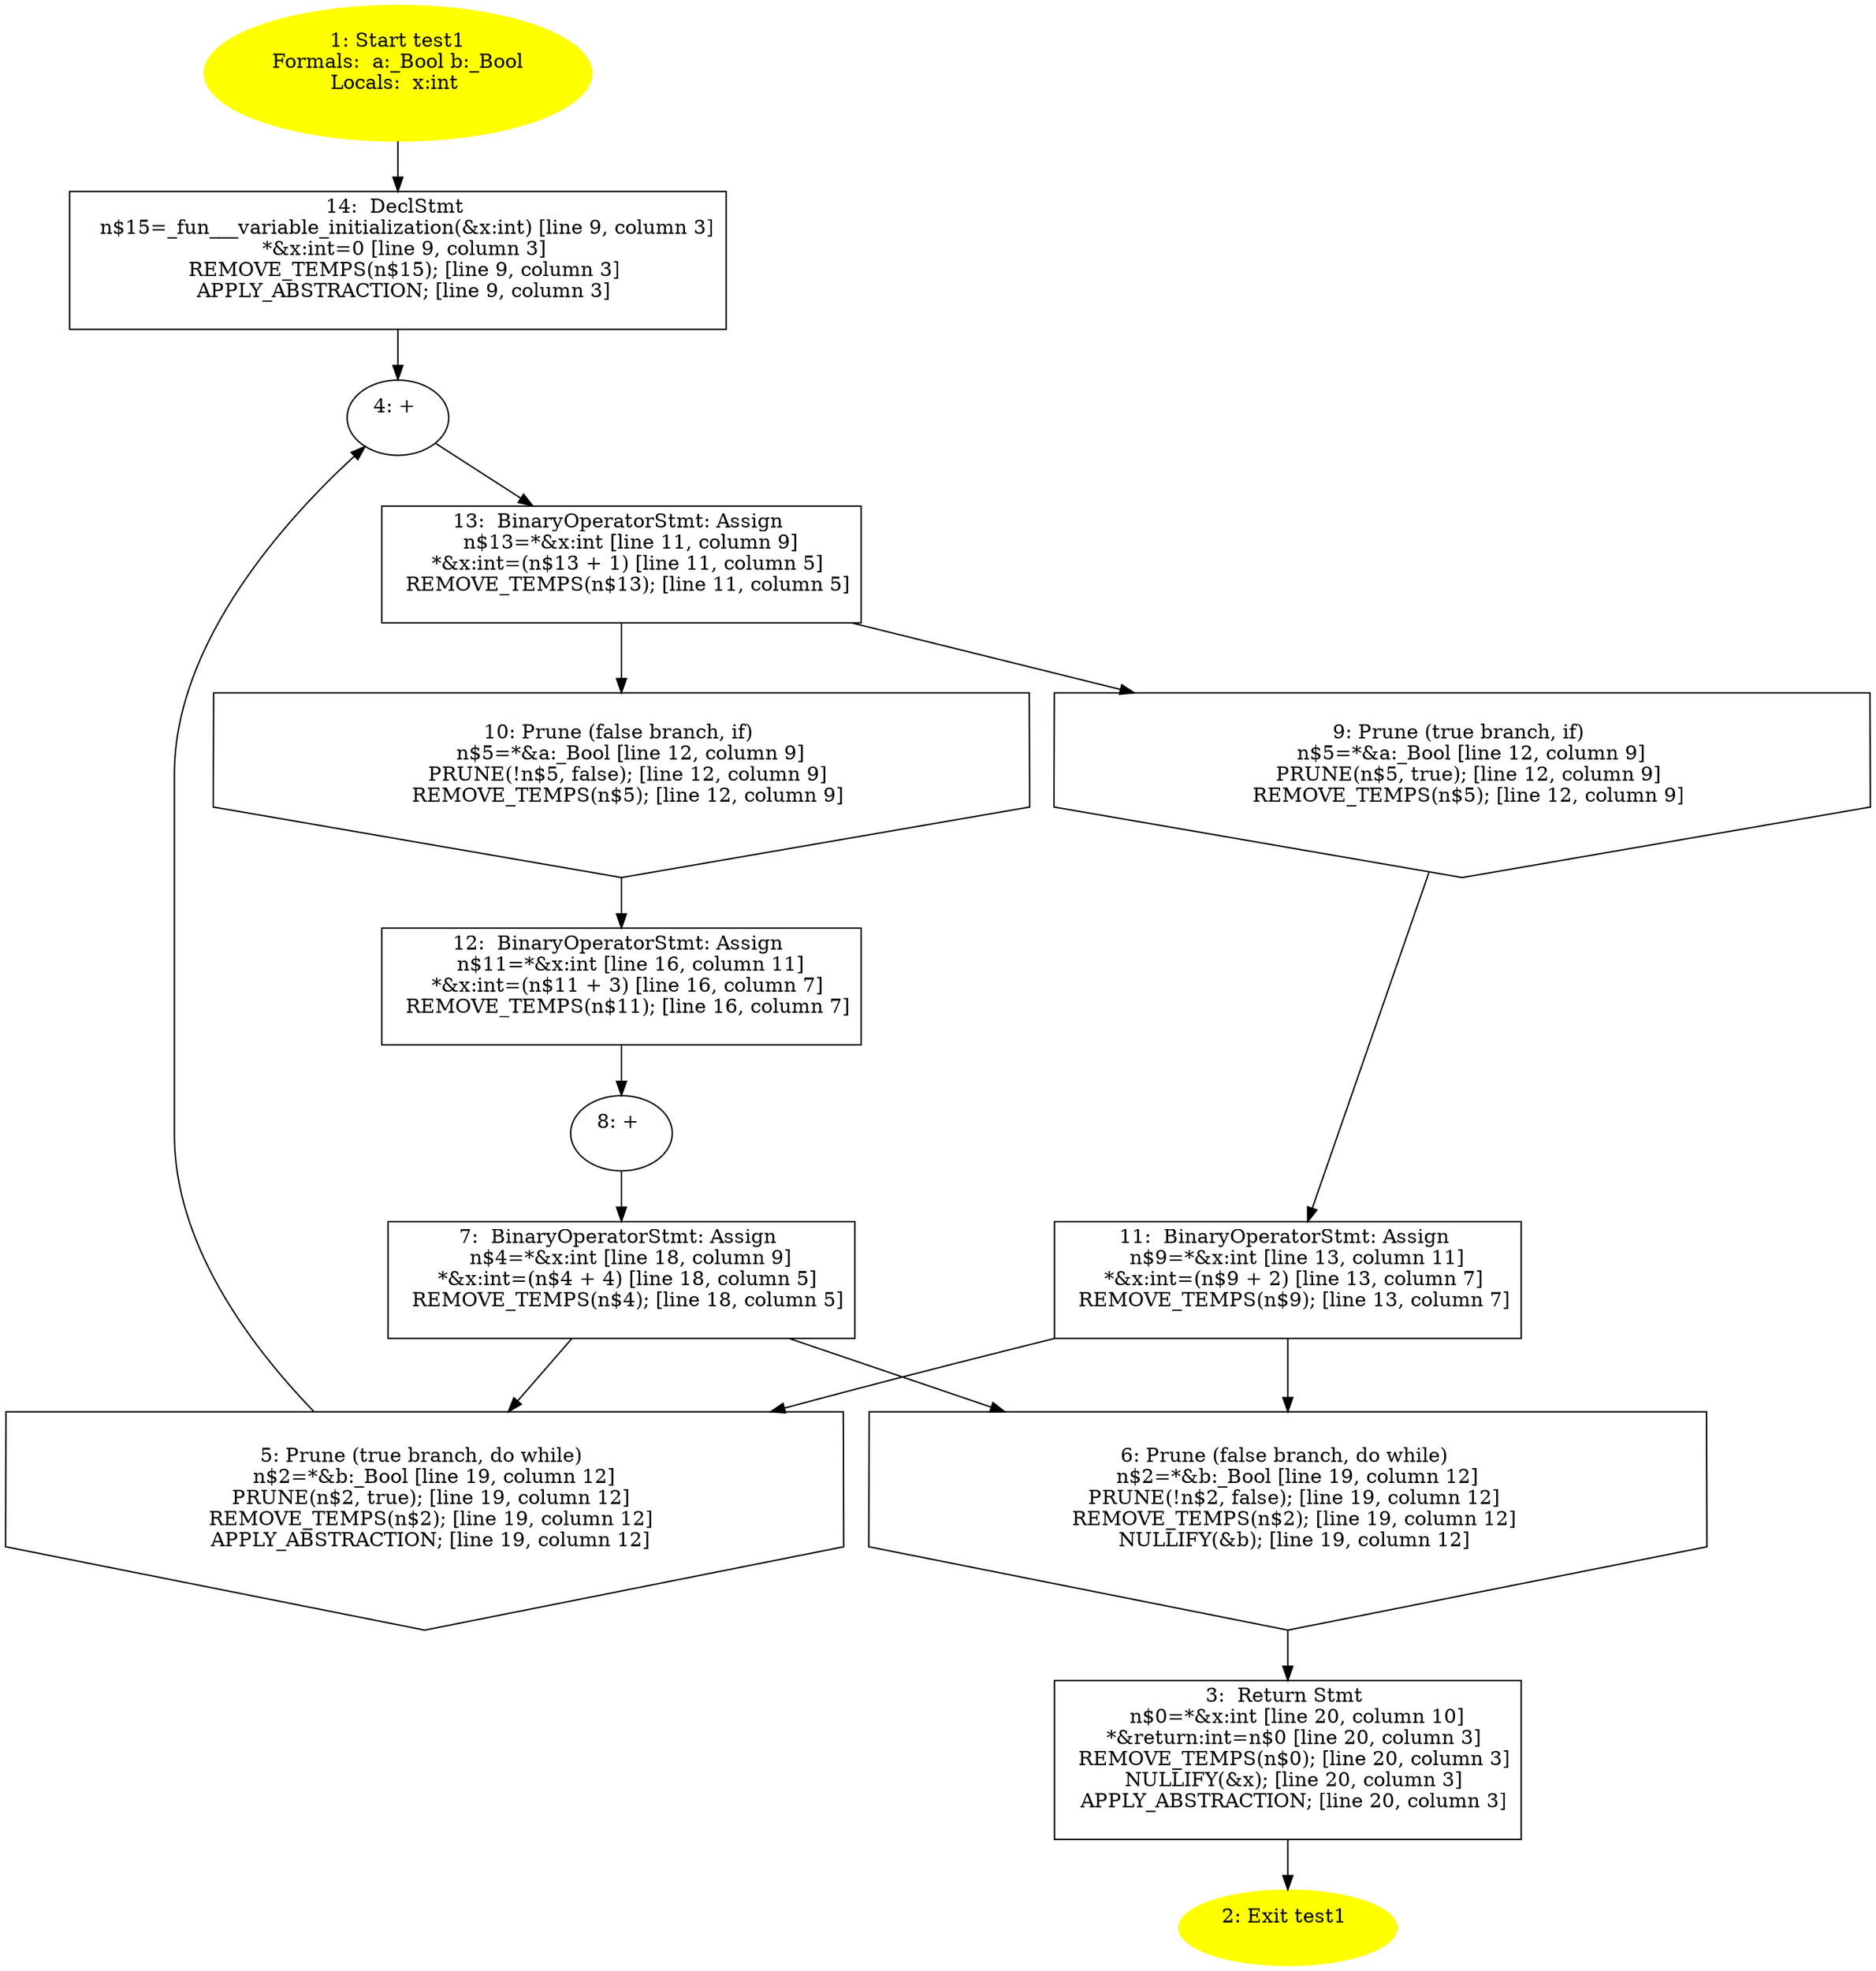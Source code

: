 /* @generated */
digraph cfg {
"test1#18336337528475129646.aabe036d545fef7e4b4a130ea21a585c_1" [label="1: Start test1\nFormals:  a:_Bool b:_Bool\nLocals:  x:int \n  " color=yellow style=filled]
	

	 "test1#18336337528475129646.aabe036d545fef7e4b4a130ea21a585c_1" -> "test1#18336337528475129646.aabe036d545fef7e4b4a130ea21a585c_14" ;
"test1#18336337528475129646.aabe036d545fef7e4b4a130ea21a585c_2" [label="2: Exit test1 \n  " color=yellow style=filled]
	

"test1#18336337528475129646.aabe036d545fef7e4b4a130ea21a585c_3" [label="3:  Return Stmt \n   n$0=*&x:int [line 20, column 10]\n  *&return:int=n$0 [line 20, column 3]\n  REMOVE_TEMPS(n$0); [line 20, column 3]\n  NULLIFY(&x); [line 20, column 3]\n  APPLY_ABSTRACTION; [line 20, column 3]\n " shape="box"]
	

	 "test1#18336337528475129646.aabe036d545fef7e4b4a130ea21a585c_3" -> "test1#18336337528475129646.aabe036d545fef7e4b4a130ea21a585c_2" ;
"test1#18336337528475129646.aabe036d545fef7e4b4a130ea21a585c_4" [label="4: + \n  " ]
	

	 "test1#18336337528475129646.aabe036d545fef7e4b4a130ea21a585c_4" -> "test1#18336337528475129646.aabe036d545fef7e4b4a130ea21a585c_13" ;
"test1#18336337528475129646.aabe036d545fef7e4b4a130ea21a585c_5" [label="5: Prune (true branch, do while) \n   n$2=*&b:_Bool [line 19, column 12]\n  PRUNE(n$2, true); [line 19, column 12]\n  REMOVE_TEMPS(n$2); [line 19, column 12]\n  APPLY_ABSTRACTION; [line 19, column 12]\n " shape="invhouse"]
	

	 "test1#18336337528475129646.aabe036d545fef7e4b4a130ea21a585c_5" -> "test1#18336337528475129646.aabe036d545fef7e4b4a130ea21a585c_4" ;
"test1#18336337528475129646.aabe036d545fef7e4b4a130ea21a585c_6" [label="6: Prune (false branch, do while) \n   n$2=*&b:_Bool [line 19, column 12]\n  PRUNE(!n$2, false); [line 19, column 12]\n  REMOVE_TEMPS(n$2); [line 19, column 12]\n  NULLIFY(&b); [line 19, column 12]\n " shape="invhouse"]
	

	 "test1#18336337528475129646.aabe036d545fef7e4b4a130ea21a585c_6" -> "test1#18336337528475129646.aabe036d545fef7e4b4a130ea21a585c_3" ;
"test1#18336337528475129646.aabe036d545fef7e4b4a130ea21a585c_7" [label="7:  BinaryOperatorStmt: Assign \n   n$4=*&x:int [line 18, column 9]\n  *&x:int=(n$4 + 4) [line 18, column 5]\n  REMOVE_TEMPS(n$4); [line 18, column 5]\n " shape="box"]
	

	 "test1#18336337528475129646.aabe036d545fef7e4b4a130ea21a585c_7" -> "test1#18336337528475129646.aabe036d545fef7e4b4a130ea21a585c_5" ;
	 "test1#18336337528475129646.aabe036d545fef7e4b4a130ea21a585c_7" -> "test1#18336337528475129646.aabe036d545fef7e4b4a130ea21a585c_6" ;
"test1#18336337528475129646.aabe036d545fef7e4b4a130ea21a585c_8" [label="8: + \n  " ]
	

	 "test1#18336337528475129646.aabe036d545fef7e4b4a130ea21a585c_8" -> "test1#18336337528475129646.aabe036d545fef7e4b4a130ea21a585c_7" ;
"test1#18336337528475129646.aabe036d545fef7e4b4a130ea21a585c_9" [label="9: Prune (true branch, if) \n   n$5=*&a:_Bool [line 12, column 9]\n  PRUNE(n$5, true); [line 12, column 9]\n  REMOVE_TEMPS(n$5); [line 12, column 9]\n " shape="invhouse"]
	

	 "test1#18336337528475129646.aabe036d545fef7e4b4a130ea21a585c_9" -> "test1#18336337528475129646.aabe036d545fef7e4b4a130ea21a585c_11" ;
"test1#18336337528475129646.aabe036d545fef7e4b4a130ea21a585c_10" [label="10: Prune (false branch, if) \n   n$5=*&a:_Bool [line 12, column 9]\n  PRUNE(!n$5, false); [line 12, column 9]\n  REMOVE_TEMPS(n$5); [line 12, column 9]\n " shape="invhouse"]
	

	 "test1#18336337528475129646.aabe036d545fef7e4b4a130ea21a585c_10" -> "test1#18336337528475129646.aabe036d545fef7e4b4a130ea21a585c_12" ;
"test1#18336337528475129646.aabe036d545fef7e4b4a130ea21a585c_11" [label="11:  BinaryOperatorStmt: Assign \n   n$9=*&x:int [line 13, column 11]\n  *&x:int=(n$9 + 2) [line 13, column 7]\n  REMOVE_TEMPS(n$9); [line 13, column 7]\n " shape="box"]
	

	 "test1#18336337528475129646.aabe036d545fef7e4b4a130ea21a585c_11" -> "test1#18336337528475129646.aabe036d545fef7e4b4a130ea21a585c_5" ;
	 "test1#18336337528475129646.aabe036d545fef7e4b4a130ea21a585c_11" -> "test1#18336337528475129646.aabe036d545fef7e4b4a130ea21a585c_6" ;
"test1#18336337528475129646.aabe036d545fef7e4b4a130ea21a585c_12" [label="12:  BinaryOperatorStmt: Assign \n   n$11=*&x:int [line 16, column 11]\n  *&x:int=(n$11 + 3) [line 16, column 7]\n  REMOVE_TEMPS(n$11); [line 16, column 7]\n " shape="box"]
	

	 "test1#18336337528475129646.aabe036d545fef7e4b4a130ea21a585c_12" -> "test1#18336337528475129646.aabe036d545fef7e4b4a130ea21a585c_8" ;
"test1#18336337528475129646.aabe036d545fef7e4b4a130ea21a585c_13" [label="13:  BinaryOperatorStmt: Assign \n   n$13=*&x:int [line 11, column 9]\n  *&x:int=(n$13 + 1) [line 11, column 5]\n  REMOVE_TEMPS(n$13); [line 11, column 5]\n " shape="box"]
	

	 "test1#18336337528475129646.aabe036d545fef7e4b4a130ea21a585c_13" -> "test1#18336337528475129646.aabe036d545fef7e4b4a130ea21a585c_9" ;
	 "test1#18336337528475129646.aabe036d545fef7e4b4a130ea21a585c_13" -> "test1#18336337528475129646.aabe036d545fef7e4b4a130ea21a585c_10" ;
"test1#18336337528475129646.aabe036d545fef7e4b4a130ea21a585c_14" [label="14:  DeclStmt \n   n$15=_fun___variable_initialization(&x:int) [line 9, column 3]\n  *&x:int=0 [line 9, column 3]\n  REMOVE_TEMPS(n$15); [line 9, column 3]\n  APPLY_ABSTRACTION; [line 9, column 3]\n " shape="box"]
	

	 "test1#18336337528475129646.aabe036d545fef7e4b4a130ea21a585c_14" -> "test1#18336337528475129646.aabe036d545fef7e4b4a130ea21a585c_4" ;
}
